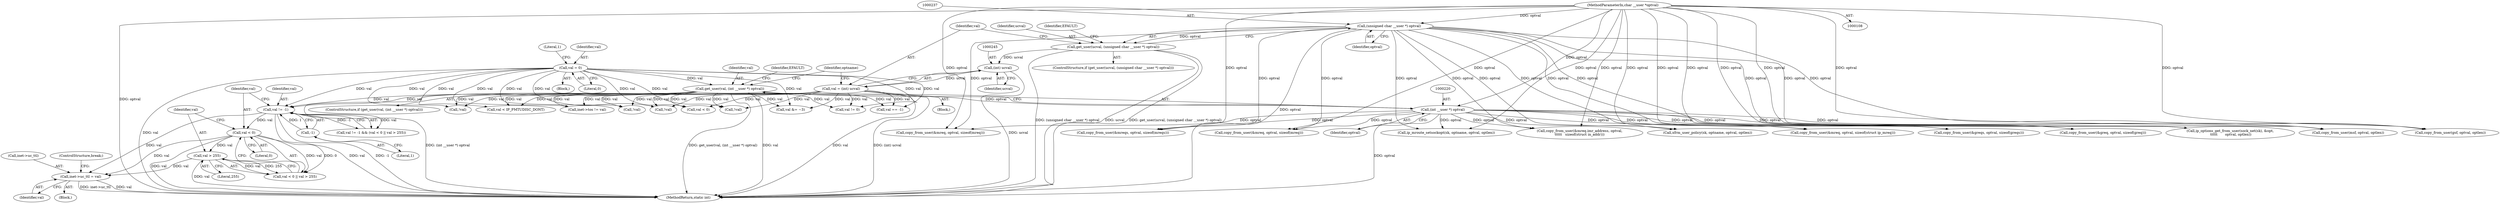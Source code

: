 digraph "0_linux_f6d8bd051c391c1c0458a30b2a7abcd939329259_26@pointer" {
"1000535" [label="(Call,inet->uc_ttl = val)"];
"1000523" [label="(Call,val != -1)"];
"1000217" [label="(Call,get_user(val, (int __user *) optval))"];
"1000121" [label="(Call,val = 0)"];
"1000219" [label="(Call,(int __user *) optval)"];
"1000112" [label="(MethodParameterIn,char __user *optval)"];
"1000242" [label="(Call,val = (int) ucval)"];
"1000244" [label="(Call,(int) ucval)"];
"1000234" [label="(Call,get_user(ucval, (unsigned char __user *) optval))"];
"1000236" [label="(Call,(unsigned char __user *) optval)"];
"1000525" [label="(Call,-1)"];
"1000528" [label="(Call,val < 0)"];
"1000531" [label="(Call,val > 255)"];
"1000699" [label="(Call,copy_from_user(&mreq, optval, sizeof(mreq)))"];
"1000607" [label="(Call,!val)"];
"1000241" [label="(Identifier,EFAULT)"];
"1000540" [label="(ControlStructure,break;)"];
"1001011" [label="(Call,copy_from_user(&mreqs, optval, sizeof(mreqs)))"];
"1001703" [label="(Call,val < 0)"];
"1000114" [label="(Block,)"];
"1000865" [label="(Call,copy_from_user(&mreq, optval, sizeof(mreq)))"];
"1000536" [label="(Call,inet->uc_ttl)"];
"1000263" [label="(Block,)"];
"1000221" [label="(Identifier,optval)"];
"1000665" [label="(Call,!val)"];
"1001208" [label="(Call,copy_from_user(&greqs, optval, sizeof(greqs)))"];
"1000530" [label="(Literal,0)"];
"1000531" [label="(Call,val > 255)"];
"1000217" [label="(Call,get_user(val, (int __user *) optval))"];
"1000224" [label="(Identifier,EFAULT)"];
"1000523" [label="(Call,val != -1)"];
"1001131" [label="(Call,copy_from_user(&greq, optval, sizeof(greq)))"];
"1000123" [label="(Literal,0)"];
"1000484" [label="(Call,val &= ~3)"];
"1000219" [label="(Call,(int __user *) optval)"];
"1000216" [label="(ControlStructure,if (get_user(val, (int __user *) optval)))"];
"1001614" [label="(Call,val != 0)"];
"1000526" [label="(Literal,1)"];
"1000522" [label="(Call,val != -1 && (val < 0 || val > 255))"];
"1000243" [label="(Identifier,val)"];
"1000246" [label="(Identifier,ucval)"];
"1000632" [label="(Call,val == -1)"];
"1000524" [label="(Identifier,val)"];
"1000944" [label="(Call,copy_from_user(msf, optval, optlen))"];
"1000234" [label="(Call,get_user(ucval, (unsigned char __user *) optval))"];
"1000535" [label="(Call,inet->uc_ttl = val)"];
"1000235" [label="(Identifier,ucval)"];
"1000528" [label="(Call,val < 0)"];
"1000533" [label="(Literal,255)"];
"1000231" [label="(Block,)"];
"1000112" [label="(MethodParameterIn,char __user *optval)"];
"1000525" [label="(Call,-1)"];
"1000539" [label="(Identifier,val)"];
"1001436" [label="(Call,copy_from_user(gsf, optval, optlen))"];
"1001692" [label="(Call,!val)"];
"1000238" [label="(Identifier,optval)"];
"1000251" [label="(Call,ip_mroute_setsockopt(sk, optname, optval, optlen))"];
"1000244" [label="(Call,(int) ucval)"];
"1000720" [label="(Call,copy_from_user(&mreq.imr_address, optval,\n\t\t\t\t\t   sizeof(struct in_addr)))"];
"1000236" [label="(Call,(unsigned char __user *) optval)"];
"1000588" [label="(Call,val < IP_PMTUDISC_DONT)"];
"1000242" [label="(Call,val = (int) ucval)"];
"1000121" [label="(Call,val = 0)"];
"1000527" [label="(Call,val < 0 || val > 255)"];
"1000218" [label="(Identifier,val)"];
"1000129" [label="(Literal,1)"];
"1000122" [label="(Identifier,val)"];
"1000249" [label="(Identifier,optname)"];
"1000532" [label="(Identifier,val)"];
"1001665" [label="(Call,xfrm_user_policy(sk, optname, optval, optlen))"];
"1000529" [label="(Identifier,val)"];
"1000881" [label="(Call,copy_from_user(&mreq, optval, sizeof(struct ip_mreq)))"];
"1001732" [label="(MethodReturn,static int)"];
"1000495" [label="(Call,inet->tos != val)"];
"1000233" [label="(ControlStructure,if (get_user(ucval, (unsigned char __user *) optval)))"];
"1001649" [label="(Call,!val)"];
"1000278" [label="(Call,ip_options_get_from_user(sock_net(sk), &opt,\n \t\t\t\t\t       optval, optlen))"];
"1000535" -> "1000263"  [label="AST: "];
"1000535" -> "1000539"  [label="CFG: "];
"1000536" -> "1000535"  [label="AST: "];
"1000539" -> "1000535"  [label="AST: "];
"1000540" -> "1000535"  [label="CFG: "];
"1000535" -> "1001732"  [label="DDG: inet->uc_ttl"];
"1000535" -> "1001732"  [label="DDG: val"];
"1000523" -> "1000535"  [label="DDG: val"];
"1000528" -> "1000535"  [label="DDG: val"];
"1000531" -> "1000535"  [label="DDG: val"];
"1000523" -> "1000522"  [label="AST: "];
"1000523" -> "1000525"  [label="CFG: "];
"1000524" -> "1000523"  [label="AST: "];
"1000525" -> "1000523"  [label="AST: "];
"1000529" -> "1000523"  [label="CFG: "];
"1000522" -> "1000523"  [label="CFG: "];
"1000523" -> "1001732"  [label="DDG: -1"];
"1000523" -> "1001732"  [label="DDG: val"];
"1000523" -> "1000522"  [label="DDG: val"];
"1000523" -> "1000522"  [label="DDG: -1"];
"1000217" -> "1000523"  [label="DDG: val"];
"1000121" -> "1000523"  [label="DDG: val"];
"1000242" -> "1000523"  [label="DDG: val"];
"1000525" -> "1000523"  [label="DDG: 1"];
"1000523" -> "1000528"  [label="DDG: val"];
"1000217" -> "1000216"  [label="AST: "];
"1000217" -> "1000219"  [label="CFG: "];
"1000218" -> "1000217"  [label="AST: "];
"1000219" -> "1000217"  [label="AST: "];
"1000224" -> "1000217"  [label="CFG: "];
"1000249" -> "1000217"  [label="CFG: "];
"1000217" -> "1001732"  [label="DDG: (int __user *) optval"];
"1000217" -> "1001732"  [label="DDG: get_user(val, (int __user *) optval)"];
"1000217" -> "1001732"  [label="DDG: val"];
"1000121" -> "1000217"  [label="DDG: val"];
"1000219" -> "1000217"  [label="DDG: optval"];
"1000217" -> "1000484"  [label="DDG: val"];
"1000217" -> "1000495"  [label="DDG: val"];
"1000217" -> "1000588"  [label="DDG: val"];
"1000217" -> "1000607"  [label="DDG: val"];
"1000217" -> "1000632"  [label="DDG: val"];
"1000217" -> "1000665"  [label="DDG: val"];
"1000217" -> "1001614"  [label="DDG: val"];
"1000217" -> "1001649"  [label="DDG: val"];
"1000217" -> "1001692"  [label="DDG: val"];
"1000217" -> "1001703"  [label="DDG: val"];
"1000121" -> "1000114"  [label="AST: "];
"1000121" -> "1000123"  [label="CFG: "];
"1000122" -> "1000121"  [label="AST: "];
"1000123" -> "1000121"  [label="AST: "];
"1000129" -> "1000121"  [label="CFG: "];
"1000121" -> "1001732"  [label="DDG: val"];
"1000121" -> "1000484"  [label="DDG: val"];
"1000121" -> "1000495"  [label="DDG: val"];
"1000121" -> "1000588"  [label="DDG: val"];
"1000121" -> "1000607"  [label="DDG: val"];
"1000121" -> "1000632"  [label="DDG: val"];
"1000121" -> "1000665"  [label="DDG: val"];
"1000121" -> "1001614"  [label="DDG: val"];
"1000121" -> "1001649"  [label="DDG: val"];
"1000121" -> "1001692"  [label="DDG: val"];
"1000121" -> "1001703"  [label="DDG: val"];
"1000219" -> "1000221"  [label="CFG: "];
"1000220" -> "1000219"  [label="AST: "];
"1000221" -> "1000219"  [label="AST: "];
"1000219" -> "1001732"  [label="DDG: optval"];
"1000112" -> "1000219"  [label="DDG: optval"];
"1000219" -> "1000251"  [label="DDG: optval"];
"1000219" -> "1000278"  [label="DDG: optval"];
"1000219" -> "1000699"  [label="DDG: optval"];
"1000219" -> "1000720"  [label="DDG: optval"];
"1000219" -> "1000865"  [label="DDG: optval"];
"1000219" -> "1000881"  [label="DDG: optval"];
"1000219" -> "1000944"  [label="DDG: optval"];
"1000219" -> "1001011"  [label="DDG: optval"];
"1000219" -> "1001131"  [label="DDG: optval"];
"1000219" -> "1001208"  [label="DDG: optval"];
"1000219" -> "1001436"  [label="DDG: optval"];
"1000219" -> "1001665"  [label="DDG: optval"];
"1000112" -> "1000108"  [label="AST: "];
"1000112" -> "1001732"  [label="DDG: optval"];
"1000112" -> "1000236"  [label="DDG: optval"];
"1000112" -> "1000251"  [label="DDG: optval"];
"1000112" -> "1000278"  [label="DDG: optval"];
"1000112" -> "1000699"  [label="DDG: optval"];
"1000112" -> "1000720"  [label="DDG: optval"];
"1000112" -> "1000865"  [label="DDG: optval"];
"1000112" -> "1000881"  [label="DDG: optval"];
"1000112" -> "1000944"  [label="DDG: optval"];
"1000112" -> "1001011"  [label="DDG: optval"];
"1000112" -> "1001131"  [label="DDG: optval"];
"1000112" -> "1001208"  [label="DDG: optval"];
"1000112" -> "1001436"  [label="DDG: optval"];
"1000112" -> "1001665"  [label="DDG: optval"];
"1000242" -> "1000231"  [label="AST: "];
"1000242" -> "1000244"  [label="CFG: "];
"1000243" -> "1000242"  [label="AST: "];
"1000244" -> "1000242"  [label="AST: "];
"1000249" -> "1000242"  [label="CFG: "];
"1000242" -> "1001732"  [label="DDG: (int) ucval"];
"1000242" -> "1001732"  [label="DDG: val"];
"1000244" -> "1000242"  [label="DDG: ucval"];
"1000242" -> "1000484"  [label="DDG: val"];
"1000242" -> "1000495"  [label="DDG: val"];
"1000242" -> "1000588"  [label="DDG: val"];
"1000242" -> "1000607"  [label="DDG: val"];
"1000242" -> "1000632"  [label="DDG: val"];
"1000242" -> "1000665"  [label="DDG: val"];
"1000242" -> "1001614"  [label="DDG: val"];
"1000242" -> "1001649"  [label="DDG: val"];
"1000242" -> "1001692"  [label="DDG: val"];
"1000242" -> "1001703"  [label="DDG: val"];
"1000244" -> "1000246"  [label="CFG: "];
"1000245" -> "1000244"  [label="AST: "];
"1000246" -> "1000244"  [label="AST: "];
"1000244" -> "1001732"  [label="DDG: ucval"];
"1000234" -> "1000244"  [label="DDG: ucval"];
"1000234" -> "1000233"  [label="AST: "];
"1000234" -> "1000236"  [label="CFG: "];
"1000235" -> "1000234"  [label="AST: "];
"1000236" -> "1000234"  [label="AST: "];
"1000241" -> "1000234"  [label="CFG: "];
"1000243" -> "1000234"  [label="CFG: "];
"1000234" -> "1001732"  [label="DDG: (unsigned char __user *) optval"];
"1000234" -> "1001732"  [label="DDG: ucval"];
"1000234" -> "1001732"  [label="DDG: get_user(ucval, (unsigned char __user *) optval)"];
"1000236" -> "1000234"  [label="DDG: optval"];
"1000236" -> "1000238"  [label="CFG: "];
"1000237" -> "1000236"  [label="AST: "];
"1000238" -> "1000236"  [label="AST: "];
"1000236" -> "1001732"  [label="DDG: optval"];
"1000236" -> "1000251"  [label="DDG: optval"];
"1000236" -> "1000278"  [label="DDG: optval"];
"1000236" -> "1000699"  [label="DDG: optval"];
"1000236" -> "1000720"  [label="DDG: optval"];
"1000236" -> "1000865"  [label="DDG: optval"];
"1000236" -> "1000881"  [label="DDG: optval"];
"1000236" -> "1000944"  [label="DDG: optval"];
"1000236" -> "1001011"  [label="DDG: optval"];
"1000236" -> "1001131"  [label="DDG: optval"];
"1000236" -> "1001208"  [label="DDG: optval"];
"1000236" -> "1001436"  [label="DDG: optval"];
"1000236" -> "1001665"  [label="DDG: optval"];
"1000525" -> "1000526"  [label="CFG: "];
"1000526" -> "1000525"  [label="AST: "];
"1000528" -> "1000527"  [label="AST: "];
"1000528" -> "1000530"  [label="CFG: "];
"1000529" -> "1000528"  [label="AST: "];
"1000530" -> "1000528"  [label="AST: "];
"1000532" -> "1000528"  [label="CFG: "];
"1000527" -> "1000528"  [label="CFG: "];
"1000528" -> "1001732"  [label="DDG: val"];
"1000528" -> "1000527"  [label="DDG: val"];
"1000528" -> "1000527"  [label="DDG: 0"];
"1000528" -> "1000531"  [label="DDG: val"];
"1000531" -> "1000527"  [label="AST: "];
"1000531" -> "1000533"  [label="CFG: "];
"1000532" -> "1000531"  [label="AST: "];
"1000533" -> "1000531"  [label="AST: "];
"1000527" -> "1000531"  [label="CFG: "];
"1000531" -> "1001732"  [label="DDG: val"];
"1000531" -> "1000527"  [label="DDG: val"];
"1000531" -> "1000527"  [label="DDG: 255"];
}
